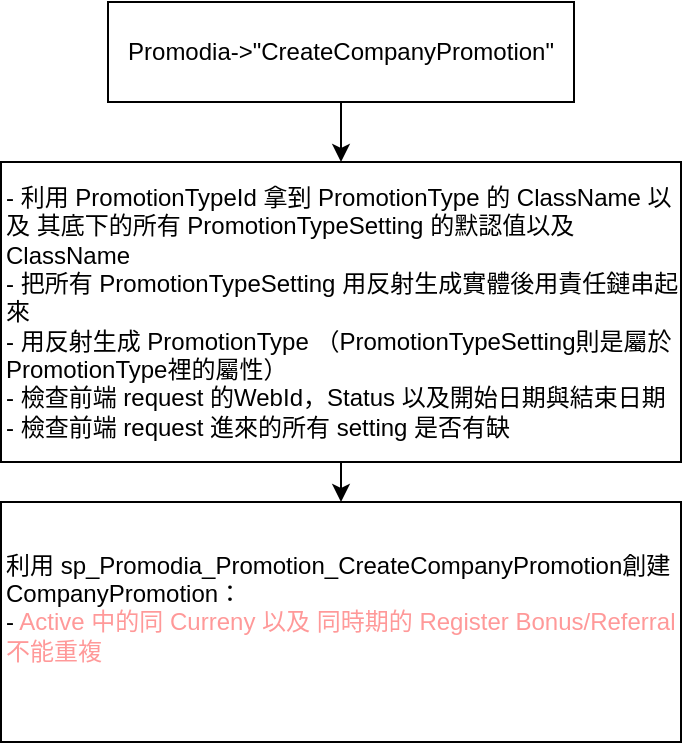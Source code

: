 <mxfile>
    <diagram id="t39cKKsB2RvAhlgOJrdN" name="Page-1">
        <mxGraphModel dx="1002" dy="571" grid="1" gridSize="10" guides="1" tooltips="1" connect="1" arrows="1" fold="1" page="1" pageScale="1" pageWidth="827" pageHeight="1169" math="0" shadow="0">
            <root>
                <mxCell id="0"/>
                <mxCell id="1" parent="0"/>
                <mxCell id="4" value="" style="edgeStyle=none;html=1;" edge="1" parent="1" source="2" target="3">
                    <mxGeometry relative="1" as="geometry"/>
                </mxCell>
                <mxCell id="2" value="Promodia-&amp;gt;&quot;CreateCompanyPromotion&quot;" style="whiteSpace=wrap;html=1;rounded=0;" vertex="1" parent="1">
                    <mxGeometry x="290" y="30" width="233" height="50" as="geometry"/>
                </mxCell>
                <mxCell id="6" value="" style="edgeStyle=none;html=1;" edge="1" parent="1" source="3" target="5">
                    <mxGeometry relative="1" as="geometry"/>
                </mxCell>
                <mxCell id="3" value="- 利用 PromotionTypeId 拿到 PromotionType 的 ClassName 以及 其底下的所有 PromotionTypeSetting 的默認值以及ClassName&lt;br&gt;- 把所有 PromotionTypeSetting 用反射生成實體後用責任鏈串起來&lt;br&gt;- 用反射生成 PromotionType （PromotionTypeSetting則是屬於PromotionType裡的屬性）&lt;br&gt;- 檢查前端 request 的WebId，Status 以及開始日期與結束日期&lt;br&gt;- 檢查前端 request 進來的所有 setting 是否有缺" style="whiteSpace=wrap;html=1;rounded=0;align=left;" vertex="1" parent="1">
                    <mxGeometry x="236.5" y="110" width="340" height="150" as="geometry"/>
                </mxCell>
                <mxCell id="5" value="利用 sp_Promodia_Promotion_CreateCompanyPromotion創建CompanyPromotion：&lt;br&gt;- &lt;font color=&quot;#ff9999&quot;&gt;Active 中的同 Curreny 以及 同時期的 Register Bonus/Referral 不能重複&lt;/font&gt;&lt;br&gt;&lt;span style=&quot;color: rgba(0, 0, 0, 0); font-family: monospace; font-size: 0px;&quot;&gt;%3CmxGraphModel%3E%3Croot%3E%3CmxCell%20id%3D%220%22%2F%3E%3CmxCell%20id%3D%221%22%20parent%3D%220%22%2F%3E%3CmxCell%20id%3D%222%22%20value%3D%22-%20%E5%88%A9%E7%94%A8%20PromotionTypeId%20%E6%8B%BF%E5%88%B0%20PromotionType%20%E7%9A%84%20ClassName%20%E4%BB%A5%E5%8F%8A%20%E5%85%B6%E5%BA%95%E4%B8%8B%E7%9A%84%E6%89%80%E6%9C%89%20PromotionTypeSetting%20%E7%9A%84%E9%BB%98%E8%AA%8D%E5%80%BC%E4%BB%A5%E5%8F%8AClassName%26lt%3Bbr%26gt%3B-%20%E6%8A%8A%E6%89%80%E6%9C%89%20PromotionTypeSetting%20%E7%94%A8%E5%8F%8D%E5%B0%84%E7%94%9F%E6%88%90%E5%AF%A6%E9%AB%94%E5%BE%8C%E7%94%A8%E8%B2%AC%E4%BB%BB%E9%8F%88%E4%B8%B2%E8%B5%B7%E4%BE%86%26lt%3Bbr%26gt%3B-%20%E7%94%A8%E5%8F%8D%E5%B0%84%E7%94%9F%E6%88%90%20PromotionType%20%EF%BC%88PromotionTypeSetting%E5%89%87%E6%98%AF%E5%B1%AC%E6%96%BCPromotionType%E8%A3%A1%E7%9A%84%E5%B1%AC%E6%80%A7%EF%BC%89%26lt%3Bbr%26gt%3B-%20%E6%AA%A2%E6%9F%A5%E5%89%8D%E7%AB%AF%20request%20%E7%9A%84WebId%EF%BC%8CStatus%20%E4%BB%A5%E5%8F%8A%E9%96%8B%E5%A7%8B%E6%97%A5%E6%9C%9F%E8%88%87%E7%B5%90%E6%9D%9F%E6%97%A5%E6%9C%9F%26lt%3Bbr%26gt%3B-%20%E6%AA%A2%E6%9F%A5%E5%89%8D%E7%AB%AF%20request%20%E9%80%B2%E4%BE%86%E7%9A%84%E6%89%80%E6%9C%89%20setting%20%E6%98%AF%E5%90%A6%E6%9C%89%E7%BC%BA%22%20style%3D%22whiteSpace%3Dwrap%3Bhtml%3D1%3Brounded%3D0%3Balign%3Dleft%3B%22%20vertex%3D%221%22%20parent%3D%221%22%3E%3CmxGeometry%20x%3D%22236.5%22%20y%3D%22110%22%20width%3D%22340%22%20height%3D%22150%22%20as%3D%22geometry%22%2F%3E%3C%2FmxCell%3E%3C%2Froot%3E%3C%2FmxGraphModel%3E&lt;/span&gt;" style="whiteSpace=wrap;html=1;rounded=0;align=left;" vertex="1" parent="1">
                    <mxGeometry x="236.5" y="280" width="340" height="120" as="geometry"/>
                </mxCell>
            </root>
        </mxGraphModel>
    </diagram>
</mxfile>
